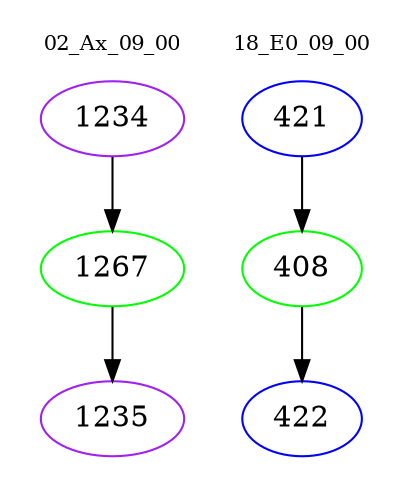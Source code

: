 digraph{
subgraph cluster_0 {
color = white
label = "02_Ax_09_00";
fontsize=10;
T0_1234 [label="1234", color="purple"]
T0_1234 -> T0_1267 [color="black"]
T0_1267 [label="1267", color="green"]
T0_1267 -> T0_1235 [color="black"]
T0_1235 [label="1235", color="purple"]
}
subgraph cluster_1 {
color = white
label = "18_E0_09_00";
fontsize=10;
T1_421 [label="421", color="blue"]
T1_421 -> T1_408 [color="black"]
T1_408 [label="408", color="green"]
T1_408 -> T1_422 [color="black"]
T1_422 [label="422", color="blue"]
}
}

